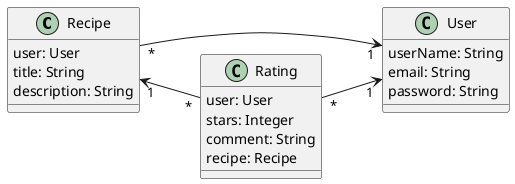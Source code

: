 @startuml
left to right direction

class Recipe {
    user: User
    title: String
    description: String
}

class User {
    userName: String
    email: String
    password: String
}

class Rating {
    user: User
    stars: Integer
    comment: String
    recipe: Recipe
}

Recipe "*" --> "1" User
Recipe "1" <-- "*" Rating
Rating "*" --> "1" User

@enduml